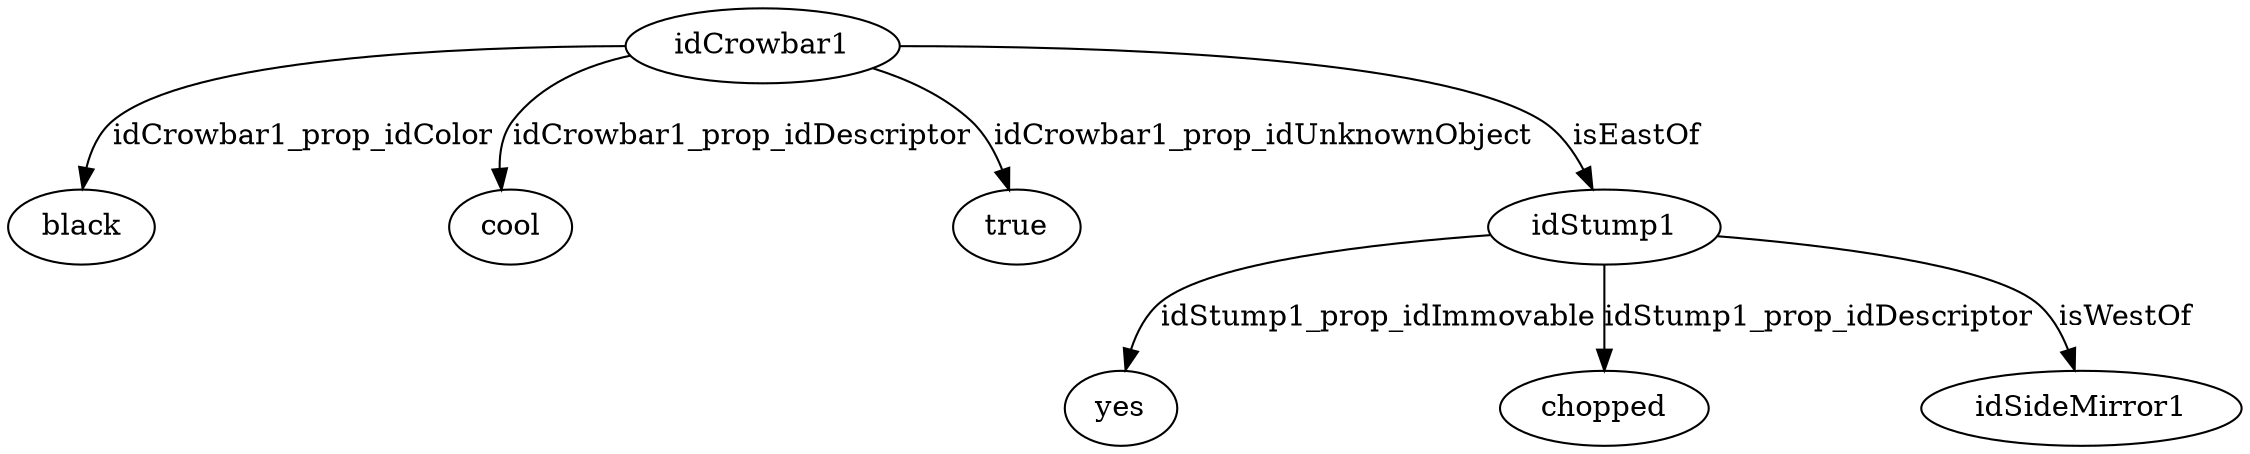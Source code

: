strict digraph  {
idCrowbar1 [node_type=entity_node, root=root];
black;
cool;
true;
idStump1;
yes;
chopped;
idSideMirror1;
idCrowbar1 -> black  [edge_type=property, label=idCrowbar1_prop_idColor];
idCrowbar1 -> cool  [edge_type=property, label=idCrowbar1_prop_idDescriptor];
idCrowbar1 -> true  [edge_type=property, label=idCrowbar1_prop_idUnknownObject];
idCrowbar1 -> idStump1  [edge_type=relationship, label=isEastOf];
idStump1 -> yes  [edge_type=property, label=idStump1_prop_idImmovable];
idStump1 -> chopped  [edge_type=property, label=idStump1_prop_idDescriptor];
idStump1 -> idSideMirror1  [edge_type=relationship, label=isWestOf];
}
